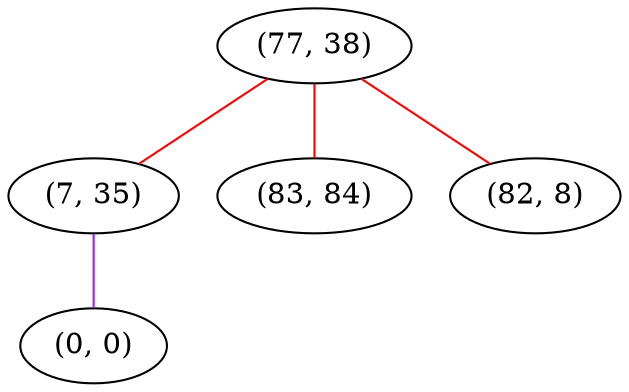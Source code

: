 graph "" {
"(77, 38)";
"(7, 35)";
"(0, 0)";
"(83, 84)";
"(82, 8)";
"(77, 38)" -- "(7, 35)"  [color=red, key=0, weight=1];
"(77, 38)" -- "(83, 84)"  [color=red, key=0, weight=1];
"(77, 38)" -- "(82, 8)"  [color=red, key=0, weight=1];
"(7, 35)" -- "(0, 0)"  [color=purple, key=0, weight=4];
}
